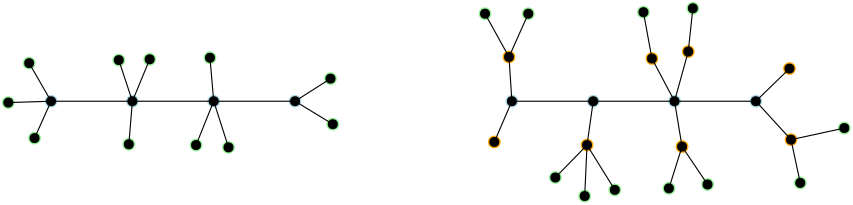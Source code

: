 <?xml version="1.0"?>
<!DOCTYPE ipe SYSTEM "ipe.dtd">
<ipe version="70218" creator="Ipe 7.2.23">
<info created="D:20221018084727" modified="D:20230205195002"/>
<ipestyle name="basic">
<symbol name="arrow/arc(spx)">
<path stroke="sym-stroke" fill="sym-stroke" pen="sym-pen">
0 0 m
-1 0.333 l
-1 -0.333 l
h
</path>
</symbol>
<symbol name="arrow/farc(spx)">
<path stroke="sym-stroke" fill="white" pen="sym-pen">
0 0 m
-1 0.333 l
-1 -0.333 l
h
</path>
</symbol>
<symbol name="arrow/ptarc(spx)">
<path stroke="sym-stroke" fill="sym-stroke" pen="sym-pen">
0 0 m
-1 0.333 l
-0.8 0 l
-1 -0.333 l
h
</path>
</symbol>
<symbol name="arrow/fptarc(spx)">
<path stroke="sym-stroke" fill="white" pen="sym-pen">
0 0 m
-1 0.333 l
-0.8 0 l
-1 -0.333 l
h
</path>
</symbol>
<symbol name="mark/circle(sx)" transformations="translations">
<path fill="sym-stroke">
0.6 0 0 0.6 0 0 e
0.4 0 0 0.4 0 0 e
</path>
</symbol>
<symbol name="mark/disk(sx)" transformations="translations">
<path fill="sym-stroke">
0.6 0 0 0.6 0 0 e
</path>
</symbol>
<symbol name="mark/fdisk(sfx)" transformations="translations">
<group>
<path fill="sym-fill">
0.5 0 0 0.5 0 0 e
</path>
<path fill="sym-stroke" fillrule="eofill">
0.6 0 0 0.6 0 0 e
0.4 0 0 0.4 0 0 e
</path>
</group>
</symbol>
<symbol name="mark/box(sx)" transformations="translations">
<path fill="sym-stroke" fillrule="eofill">
-0.6 -0.6 m
0.6 -0.6 l
0.6 0.6 l
-0.6 0.6 l
h
-0.4 -0.4 m
0.4 -0.4 l
0.4 0.4 l
-0.4 0.4 l
h
</path>
</symbol>
<symbol name="mark/square(sx)" transformations="translations">
<path fill="sym-stroke">
-0.6 -0.6 m
0.6 -0.6 l
0.6 0.6 l
-0.6 0.6 l
h
</path>
</symbol>
<symbol name="mark/fsquare(sfx)" transformations="translations">
<group>
<path fill="sym-fill">
-0.5 -0.5 m
0.5 -0.5 l
0.5 0.5 l
-0.5 0.5 l
h
</path>
<path fill="sym-stroke" fillrule="eofill">
-0.6 -0.6 m
0.6 -0.6 l
0.6 0.6 l
-0.6 0.6 l
h
-0.4 -0.4 m
0.4 -0.4 l
0.4 0.4 l
-0.4 0.4 l
h
</path>
</group>
</symbol>
<symbol name="mark/cross(sx)" transformations="translations">
<group>
<path fill="sym-stroke">
-0.43 -0.57 m
0.57 0.43 l
0.43 0.57 l
-0.57 -0.43 l
h
</path>
<path fill="sym-stroke">
-0.43 0.57 m
0.57 -0.43 l
0.43 -0.57 l
-0.57 0.43 l
h
</path>
</group>
</symbol>
<symbol name="arrow/fnormal(spx)">
<path stroke="sym-stroke" fill="white" pen="sym-pen">
0 0 m
-1 0.333 l
-1 -0.333 l
h
</path>
</symbol>
<symbol name="arrow/pointed(spx)">
<path stroke="sym-stroke" fill="sym-stroke" pen="sym-pen">
0 0 m
-1 0.333 l
-0.8 0 l
-1 -0.333 l
h
</path>
</symbol>
<symbol name="arrow/fpointed(spx)">
<path stroke="sym-stroke" fill="white" pen="sym-pen">
0 0 m
-1 0.333 l
-0.8 0 l
-1 -0.333 l
h
</path>
</symbol>
<symbol name="arrow/linear(spx)">
<path stroke="sym-stroke" pen="sym-pen">
-1 0.333 m
0 0 l
-1 -0.333 l
</path>
</symbol>
<symbol name="arrow/fdouble(spx)">
<path stroke="sym-stroke" fill="white" pen="sym-pen">
0 0 m
-1 0.333 l
-1 -0.333 l
h
-1 0 m
-2 0.333 l
-2 -0.333 l
h
</path>
</symbol>
<symbol name="arrow/double(spx)">
<path stroke="sym-stroke" fill="sym-stroke" pen="sym-pen">
0 0 m
-1 0.333 l
-1 -0.333 l
h
-1 0 m
-2 0.333 l
-2 -0.333 l
h
</path>
</symbol>
<symbol name="arrow/mid-normal(spx)">
<path stroke="sym-stroke" fill="sym-stroke" pen="sym-pen">
0.5 0 m
-0.5 0.333 l
-0.5 -0.333 l
h
</path>
</symbol>
<symbol name="arrow/mid-fnormal(spx)">
<path stroke="sym-stroke" fill="white" pen="sym-pen">
0.5 0 m
-0.5 0.333 l
-0.5 -0.333 l
h
</path>
</symbol>
<symbol name="arrow/mid-pointed(spx)">
<path stroke="sym-stroke" fill="sym-stroke" pen="sym-pen">
0.5 0 m
-0.5 0.333 l
-0.3 0 l
-0.5 -0.333 l
h
</path>
</symbol>
<symbol name="arrow/mid-fpointed(spx)">
<path stroke="sym-stroke" fill="white" pen="sym-pen">
0.5 0 m
-0.5 0.333 l
-0.3 0 l
-0.5 -0.333 l
h
</path>
</symbol>
<symbol name="arrow/mid-double(spx)">
<path stroke="sym-stroke" fill="sym-stroke" pen="sym-pen">
1 0 m
0 0.333 l
0 -0.333 l
h
0 0 m
-1 0.333 l
-1 -0.333 l
h
</path>
</symbol>
<symbol name="arrow/mid-fdouble(spx)">
<path stroke="sym-stroke" fill="white" pen="sym-pen">
1 0 m
0 0.333 l
0 -0.333 l
h
0 0 m
-1 0.333 l
-1 -0.333 l
h
</path>
</symbol>
<anglesize name="22.5 deg" value="22.5"/>
<anglesize name="30 deg" value="30"/>
<anglesize name="45 deg" value="45"/>
<anglesize name="60 deg" value="60"/>
<anglesize name="90 deg" value="90"/>
<arrowsize name="large" value="10"/>
<arrowsize name="small" value="5"/>
<arrowsize name="tiny" value="3"/>
<color name="blue" value="0 0 1"/>
<color name="brown" value="0.647 0.165 0.165"/>
<color name="darkblue" value="0 0 0.545"/>
<color name="darkcyan" value="0 0.545 0.545"/>
<color name="darkgray" value="0.663"/>
<color name="darkgreen" value="0 0.392 0"/>
<color name="darkmagenta" value="0.545 0 0.545"/>
<color name="darkorange" value="1 0.549 0"/>
<color name="darkred" value="0.545 0 0"/>
<color name="gold" value="1 0.843 0"/>
<color name="gray" value="0.745"/>
<color name="green" value="0 1 0"/>
<color name="lightblue" value="0.678 0.847 0.902"/>
<color name="lightcyan" value="0.878 1 1"/>
<color name="lightgray" value="0.827"/>
<color name="lightgreen" value="0.565 0.933 0.565"/>
<color name="lightyellow" value="1 1 0.878"/>
<color name="navy" value="0 0 0.502"/>
<color name="orange" value="1 0.647 0"/>
<color name="pink" value="1 0.753 0.796"/>
<color name="purple" value="0.627 0.125 0.941"/>
<color name="red" value="1 0 0"/>
<color name="seagreen" value="0.18 0.545 0.341"/>
<color name="turquoise" value="0.251 0.878 0.816"/>
<color name="violet" value="0.933 0.51 0.933"/>
<color name="yellow" value="1 1 0"/>
<dashstyle name="dash dot dotted" value="[4 2 1 2 1 2] 0"/>
<dashstyle name="dash dotted" value="[4 2 1 2] 0"/>
<dashstyle name="dashed" value="[4] 0"/>
<dashstyle name="dotted" value="[1 3] 0"/>
<gridsize name="10 pts (~3.5 mm)" value="10"/>
<gridsize name="14 pts (~5 mm)" value="14"/>
<gridsize name="16 pts (~6 mm)" value="16"/>
<gridsize name="20 pts (~7 mm)" value="20"/>
<gridsize name="28 pts (~10 mm)" value="28"/>
<gridsize name="32 pts (~12 mm)" value="32"/>
<gridsize name="4 pts" value="4"/>
<gridsize name="56 pts (~20 mm)" value="56"/>
<gridsize name="8 pts (~3 mm)" value="8"/>
<opacity name="10%" value="0.1"/>
<opacity name="30%" value="0.3"/>
<opacity name="50%" value="0.5"/>
<opacity name="75%" value="0.75"/>
<pen name="fat" value="1.2"/>
<pen name="heavier" value="0.8"/>
<pen name="ultrafat" value="2"/>
<symbolsize name="large" value="5"/>
<symbolsize name="small" value="2"/>
<symbolsize name="tiny" value="1.1"/>
<textsize name="Huge" value="\Huge"/>
<textsize name="LARGE" value="\LARGE"/>
<textsize name="Large" value="\Large"/>
<textsize name="footnote" value="\footnotesize"/>
<textsize name="huge" value="\huge"/>
<textsize name="large" value="\large"/>
<textsize name="small" value="\small"/>
<textsize name="tiny" value="\tiny"/>
<textstyle name="center" begin="\begin{center}" end="\end{center}"/>
<textstyle name="item" begin="\begin{itemize}\item{}" end="\end{itemize}"/>
<textstyle name="itemize" begin="\begin{itemize}" end="\end{itemize}"/>
<tiling name="falling" angle="-60" step="4" width="1"/>
<tiling name="rising" angle="30" step="4" width="1"/>
</ipestyle>
<page>
<layer name="alpha"/>
<view layers="alpha" active="alpha"/>
<path layer="alpha" matrix="0.609901 0 0 0.609901 279.92 290.028" fill="0.678 0.847 0.902">
3.74962 0 0 3.74962 83.0643 742.465 e
</path>
<path matrix="0.609901 0 0 0.609901 309.195 290.028" fill="0.678 0.847 0.902">
3.74962 0 0 3.74962 83.0643 742.465 e
</path>
<path matrix="0.609901 0 0 0.609901 338.47 290.028" fill="0.678 0.847 0.902">
3.74962 0 0 3.74962 83.0643 742.465 e
</path>
<path matrix="0.609901 0 0 0.609901 367.745 290.028" fill="0.678 0.847 0.902">
3.74962 0 0 3.74962 83.0643 742.465 e
</path>
<path matrix="0.609901 0 0 0.609901 270.25 321.531" fill="0.565 0.933 0.565">
3.74962 0 0 3.74962 83.0643 742.465 e
</path>
<path matrix="0.609901 0 0 0.609901 285.827 321.531" fill="0.565 0.933 0.565">
3.74962 0 0 3.74962 83.0643 742.465 e
</path>
<path matrix="0.609901 0 0 0.609901 278.872 305.955" fill="1 0.651 0">
3.74962 0 0 3.74962 83.0643 742.465 e
</path>
<path matrix="0.609901 0 0 0.609901 273.588 275.357" fill="1 0.651 0">
3.74962 0 0 3.74962 83.0643 742.465 e
</path>
<path matrix="0.609901 0 0 0.609901 295.562 262.562" fill="0.565 0.933 0.565">
3.74962 0 0 3.74962 83.0643 742.465 e
</path>
<path matrix="0.609901 0 0 0.609901 306.966 274.245" fill="1 0.651 0">
3.74962 0 0 3.74962 83.0643 742.465 e
</path>
<path matrix="0.609901 0 0 0.609901 306.132 255.886" fill="0.565 0.933 0.565">
3.74962 0 0 3.74962 83.0643 742.465 e
</path>
<path matrix="0.609901 0 0 0.609901 316.98 258.112" fill="0.565 0.933 0.565">
3.74962 0 0 3.74962 83.0643 742.465 e
</path>
<path matrix="0.609901 0 0 0.609901 336.451 258.668" fill="0.565 0.933 0.565">
3.74962 0 0 3.74962 83.0643 742.465 e
</path>
<path matrix="0.609901 0 0 0.609901 350.359 260.059" fill="0.565 0.933 0.565">
3.74962 0 0 3.74962 83.0643 742.465 e
</path>
<path matrix="0.609901 0 0 0.609901 341.179 273.688" fill="1 0.651 0">
3.74962 0 0 3.74962 83.0643 742.465 e
</path>
<path matrix="0.609901 0 0 0.609901 330.332 305.398" fill="1 0.651 0">
3.74962 0 0 3.74962 83.0643 742.465 e
</path>
<path matrix="0.609901 0 0 0.609901 327.272 322.088" fill="0.565 0.933 0.565">
3.74962 0 0 3.74962 83.0643 742.465 e
</path>
<path matrix="0.609901 0 0 0.609901 345.074 323.479" fill="0.565 0.933 0.565">
3.74962 0 0 3.74962 83.0643 742.465 e
</path>
<path matrix="0.609901 0 0 0.609901 343.405 307.902" fill="1 0.651 0">
3.74962 0 0 3.74962 83.0643 742.465 e
</path>
<path matrix="0.609901 0 0 0.609901 379.843 301.782" fill="1 0.651 0">
3.74962 0 0 3.74962 83.0643 742.465 e
</path>
<path matrix="0.609901 0 0 0.609901 399.593 280.364" fill="0.565 0.933 0.565">
3.74962 0 0 3.74962 83.0643 742.465 e
</path>
<path matrix="0.609901 0 0 0.609901 380.4 276.192" fill="1 0.651 0">
3.74962 0 0 3.74962 83.0643 742.465 e
</path>
<path matrix="0.609901 0 0 0.609901 383.738 260.615" fill="0.565 0.933 0.565">
3.74962 0 0 3.74962 83.0643 742.465 e
</path>
<path matrix="0.609901 0 0 0.609901 114.026 290.028" fill="0.678 0.847 0.902">
3.74962 0 0 3.74962 83.0643 742.465 e
</path>
<path matrix="0.609901 0 0 0.609901 98.6267 289.543" fill="0.565 0.933 0.565">
3.74962 0 0 3.74962 83.0643 742.465 e
</path>
<path matrix="0.609901 0 0 0.609901 108.084 276.748" fill="0.565 0.933 0.565">
3.74962 0 0 3.74962 83.0643 742.465 e
</path>
<path matrix="0.609901 0 0 0.609901 142.019 274.523" fill="0.565 0.933 0.565">
3.74962 0 0 3.74962 83.0643 742.465 e
</path>
<path matrix="0.609901 0 0 0.609901 143.302 290.028" fill="0.678 0.847 0.902">
3.74962 0 0 3.74962 83.0643 742.465 e
</path>
<path matrix="0.609901 0 0 0.609901 138.403 304.842" fill="0.565 0.933 0.565">
3.74962 0 0 3.74962 83.0643 742.465 e
</path>
<path matrix="0.609901 0 0 0.609901 149.529 305.12" fill="0.565 0.933 0.565">
3.74962 0 0 3.74962 83.0643 742.465 e
</path>
<path matrix="0.609901 0 0 0.609901 171.226 305.677" fill="0.565 0.933 0.565">
3.74962 0 0 3.74962 83.0643 742.465 e
</path>
<path matrix="0.609901 0 0 0.609901 172.577 290.028" fill="0.678 0.847 0.902">
3.74962 0 0 3.74962 83.0643 742.465 e
</path>
<path matrix="0.609901 0 0 0.609901 166.219 274.245" fill="0.565 0.933 0.565">
3.74962 0 0 3.74962 83.0643 742.465 e
</path>
<path matrix="0.609901 0 0 0.609901 177.902 273.41" fill="0.565 0.933 0.565">
3.74962 0 0 3.74962 83.0643 742.465 e
</path>
<path matrix="0.609901 0 0 0.609901 201.852 290.028" fill="0.678 0.847 0.902">
3.74962 0 0 3.74962 83.0643 742.465 e
</path>
<path matrix="0.609901 0 0 0.609901 214.618 298.166" fill="0.565 0.933 0.565">
3.74962 0 0 3.74962 83.0643 742.465 e
</path>
<path matrix="0.609901 0 0 0.609901 215.453 281.755" fill="0.565 0.933 0.565">
3.74962 0 0 3.74962 83.0643 742.465 e
</path>
<path matrix="0.609901 0 0 0.609901 106.137 303.729" fill="0.565 0.933 0.565">
3.74962 0 0 3.74962 83.0643 742.465 e
</path>
<use matrix="0.609901 0 0 0.609901 106.137 303.729" name="mark/disk(sx)" pos="96 720" size="normal" stroke="black"/>
<use matrix="0.609901 0 0 0.609901 106.137 303.729" name="mark/disk(sx)" pos="144 720" size="normal" stroke="black"/>
<use matrix="0.609901 0 0 0.609901 106.137 303.729" name="mark/disk(sx)" pos="192 720" size="normal" stroke="black"/>
<use matrix="0.609901 0 0 0.609901 106.137 303.729" name="mark/disk(sx)" pos="240 720" size="normal" stroke="black"/>
<use matrix="0.609901 0 0 0.609901 106.137 303.729" name="mark/disk(sx)" pos="368 720" size="normal" stroke="black"/>
<use matrix="0.609901 0 0 0.609901 106.137 303.729" name="mark/disk(sx)" pos="416 720" size="normal" stroke="black"/>
<use matrix="0.609901 0 0 0.609901 106.137 303.729" name="mark/disk(sx)" pos="464 720" size="normal" stroke="black"/>
<use matrix="0.609901 0 0 0.609901 106.137 303.729" name="mark/disk(sx)" pos="512 720" size="normal" stroke="black"/>
<use matrix="0.609901 0 0 0.609901 106.137 303.729" name="mark/disk(sx)" pos="83.0643 742.465" size="normal" stroke="black"/>
<use matrix="0.609901 0 0 0.609901 106.137 303.729" name="mark/disk(sx)" pos="70.7505 719.206" size="normal" stroke="black"/>
<use matrix="0.609901 0 0 0.609901 106.137 303.729" name="mark/disk(sx)" pos="86.2568 698.226" size="normal" stroke="black"/>
<use matrix="0.609901 0 0 0.609901 106.137 303.729" name="mark/disk(sx)" pos="135.968 744.289" size="normal" stroke="black"/>
<use matrix="0.609901 0 0 0.609901 106.137 303.729" name="mark/disk(sx)" pos="154.211 744.746" size="normal" stroke="black"/>
<use matrix="0.609901 0 0 0.609901 106.137 303.729" name="mark/disk(sx)" pos="141.897 694.578" size="normal" stroke="black"/>
<use matrix="0.609901 0 0 0.609901 106.137 303.729" name="mark/disk(sx)" pos="189.784 745.658" size="normal" stroke="black"/>
<use matrix="0.609901 0 0 0.609901 106.137 303.729" name="mark/disk(sx)" pos="200.73 692.754" size="normal" stroke="black"/>
<use matrix="0.609901 0 0 0.609901 106.137 303.729" name="mark/disk(sx)" pos="181.575 694.122" size="normal" stroke="black"/>
<use matrix="0.609901 0 0 0.609901 106.137 303.729" name="mark/disk(sx)" pos="260.931 733.344" size="normal" stroke="black"/>
<use matrix="0.609901 0 0 0.609901 106.137 303.729" name="mark/disk(sx)" pos="262.299 706.436" size="normal" stroke="black"/>
<path matrix="0.609901 0 0 0.609901 106.137 303.729" stroke="black">
96 720 m
144 720 l
192 720 l
240 720 l
</path>
<path matrix="0.609901 0 0 0.609901 106.137 303.729" stroke="black">
83.0643 742.465 m
96 720 l
70.7505 719.206 l
</path>
<path matrix="0.609901 0 0 0.609901 106.137 303.729" stroke="black">
96 720 m
86.2568 698.226 l
</path>
<path matrix="0.609901 0 0 0.609901 106.137 303.729" stroke="black">
135.968 744.289 m
144 720 l
154.211 744.746 l
</path>
<path matrix="0.609901 0 0 0.609901 106.137 303.729" stroke="black">
141.897 694.578 m
144 720 l
</path>
<path matrix="0.609901 0 0 0.609901 106.137 303.729" stroke="black">
189.784 745.658 m
192 720 l
181.575 694.122 l
</path>
<path matrix="0.609901 0 0 0.609901 106.137 303.729" stroke="black">
200.73 692.754 m
192 720 l
</path>
<path matrix="0.609901 0 0 0.609901 106.137 303.729" stroke="black">
260.931 733.344 m
240 720 l
262.299 706.436 l
</path>
<use matrix="0.609901 0 0 0.609901 106.137 303.729" name="mark/disk(sx)" pos="366.283 746.114" size="normal" stroke="black"/>
<use matrix="0.609901 0 0 0.609901 106.137 303.729" name="mark/disk(sx)" pos="352.145 771.654" size="normal" stroke="black"/>
<use matrix="0.609901 0 0 0.609901 106.137 303.729" name="mark/disk(sx)" pos="377.685 771.654" size="normal" stroke="black"/>
<use matrix="0.609901 0 0 0.609901 106.137 303.729" name="mark/disk(sx)" pos="357.618 695.946" size="normal" stroke="black"/>
<use matrix="0.609901 0 0 0.609901 106.137 303.729" name="mark/disk(sx)" pos="412.346 694.122" size="normal" stroke="black"/>
<use matrix="0.609901 0 0 0.609901 106.137 303.729" name="mark/disk(sx)" pos="393.647 674.967" size="normal" stroke="black"/>
<use matrix="0.609901 0 0 0.609901 106.137 303.729" name="mark/disk(sx)" pos="410.978 664.021" size="normal" stroke="black"/>
<use matrix="0.609901 0 0 0.609901 106.137 303.729" name="mark/disk(sx)" pos="428.765 667.67" size="normal" stroke="black"/>
<use matrix="0.609901 0 0 0.609901 106.137 303.729" name="mark/disk(sx)" pos="468.443 693.21" size="normal" stroke="black"/>
<use matrix="0.609901 0 0 0.609901 106.137 303.729" name="mark/disk(sx)" pos="460.689 668.582" size="normal" stroke="black"/>
<use matrix="0.609901 0 0 0.609901 106.137 303.729" name="mark/disk(sx)" pos="483.493 670.862" size="normal" stroke="black"/>
<use matrix="0.609901 0 0 0.609901 106.137 303.729" name="mark/disk(sx)" pos="450.656 745.202" size="normal" stroke="black"/>
<use matrix="0.609901 0 0 0.609901 106.137 303.729" name="mark/disk(sx)" pos="472.091 749.306" size="normal" stroke="black"/>
<use matrix="0.609901 0 0 0.609901 106.137 303.729" name="mark/disk(sx)" pos="445.639 772.566" size="normal" stroke="black"/>
<use matrix="0.609901 0 0 0.609901 106.137 303.729" name="mark/disk(sx)" pos="474.828 774.846" size="normal" stroke="black"/>
<use matrix="0.609901 0 0 0.609901 106.137 303.729" name="mark/disk(sx)" pos="531.836 739.273" size="normal" stroke="black"/>
<use matrix="0.609901 0 0 0.609901 106.137 303.729" name="mark/disk(sx)" pos="532.748 697.314" size="normal" stroke="black"/>
<use matrix="0.609901 0 0 0.609901 106.137 303.729" name="mark/disk(sx)" pos="564.217 704.155" size="normal" stroke="black"/>
<use matrix="0.609901 0 0 0.609901 106.137 303.729" name="mark/disk(sx)" pos="538.221 671.774" size="normal" stroke="black"/>
<path matrix="0.609901 0 0 0.609901 106.137 303.729" stroke="black">
368 720 m
416 720 l
464 720 l
512 720 l
</path>
<path matrix="0.609901 0 0 0.609901 106.137 303.729" stroke="black">
357.618 695.946 m
368 720 l
366.283 746.114 l
352.145 771.654 l
</path>
<path matrix="0.609901 0 0 0.609901 106.137 303.729" stroke="black">
377.685 771.654 m
366.283 746.114 l
</path>
<path matrix="0.609901 0 0 0.609901 106.137 303.729" stroke="black">
416 720 m
412.346 694.122 l
393.647 674.967 l
</path>
<path matrix="0.609901 0 0 0.609901 106.137 303.729" stroke="black">
410.978 664.021 m
412.346 694.122 l
428.765 667.67 l
</path>
<path matrix="0.609901 0 0 0.609901 106.137 303.729" stroke="black">
460.689 668.582 m
468.443 693.21 l
483.493 670.862 l
</path>
<path matrix="0.609901 0 0 0.609901 106.137 303.729" stroke="black">
468.443 693.21 m
464 720 l
450.656 745.202 l
445.639 772.566 l
</path>
<path matrix="0.609901 0 0 0.609901 106.137 303.729" stroke="black">
474.828 774.846 m
472.091 749.306 l
464 720 l
</path>
<path matrix="0.609901 0 0 0.609901 106.137 303.729" stroke="black">
531.836 739.273 m
512 720 l
532.748 697.314 l
564.217 704.155 l
</path>
<path matrix="0.609901 0 0 0.609901 106.137 303.729" stroke="black">
532.748 697.314 m
538.221 671.774 l
</path>
</page>
</ipe>
